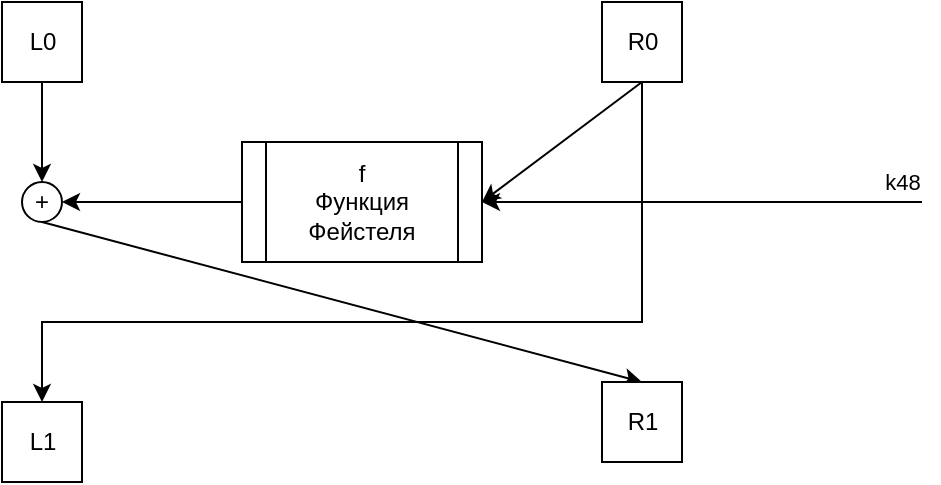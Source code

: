 <mxfile>
    <diagram id="JeN3XUHXLwPGz5JMCtcu" name="Страница 1">
        <mxGraphModel dx="549" dy="382" grid="1" gridSize="10" guides="1" tooltips="1" connect="1" arrows="1" fold="1" page="1" pageScale="1" pageWidth="1654" pageHeight="2336" math="0" shadow="0">
            <root>
                <mxCell id="0"/>
                <mxCell id="1" parent="0"/>
                <mxCell id="107" style="edgeStyle=none;html=1;exitX=0.5;exitY=1;exitDx=0;exitDy=0;entryX=0.5;entryY=0;entryDx=0;entryDy=0;" edge="1" parent="1" source="88" target="106">
                    <mxGeometry relative="1" as="geometry"/>
                </mxCell>
                <mxCell id="88" value="L0" style="html=1;dashed=0;whitespace=wrap;" parent="1" vertex="1">
                    <mxGeometry x="40" y="40" width="40" height="40" as="geometry"/>
                </mxCell>
                <mxCell id="109" style="edgeStyle=none;html=1;exitX=0.5;exitY=1;exitDx=0;exitDy=0;entryX=1;entryY=0.5;entryDx=0;entryDy=0;" edge="1" parent="1" source="89" target="117">
                    <mxGeometry relative="1" as="geometry">
                        <mxPoint x="280" y="140" as="targetPoint"/>
                    </mxGeometry>
                </mxCell>
                <mxCell id="110" style="edgeStyle=none;html=1;entryX=1;entryY=0.5;entryDx=0;entryDy=0;" edge="1" parent="1" target="117">
                    <mxGeometry relative="1" as="geometry">
                        <mxPoint x="500" y="140" as="sourcePoint"/>
                        <mxPoint x="280" y="140" as="targetPoint"/>
                    </mxGeometry>
                </mxCell>
                <mxCell id="111" value="k48" style="edgeLabel;html=1;align=center;verticalAlign=middle;resizable=0;points=[];" vertex="1" connectable="0" parent="110">
                    <mxGeometry x="-0.159" y="-3" relative="1" as="geometry">
                        <mxPoint x="82" y="-7" as="offset"/>
                    </mxGeometry>
                </mxCell>
                <mxCell id="115" style="edgeStyle=none;rounded=0;html=1;exitX=0.5;exitY=1;exitDx=0;exitDy=0;entryX=0.5;entryY=0;entryDx=0;entryDy=0;" edge="1" parent="1" source="89" target="112">
                    <mxGeometry relative="1" as="geometry">
                        <Array as="points">
                            <mxPoint x="360" y="200"/>
                            <mxPoint x="60" y="200"/>
                        </Array>
                    </mxGeometry>
                </mxCell>
                <mxCell id="89" value="R0" style="html=1;dashed=0;whitespace=wrap;" parent="1" vertex="1">
                    <mxGeometry x="340" y="40" width="40" height="40" as="geometry"/>
                </mxCell>
                <mxCell id="108" style="edgeStyle=none;html=1;exitX=0;exitY=0.5;exitDx=0;exitDy=0;entryX=1;entryY=0.5;entryDx=0;entryDy=0;" edge="1" parent="1" source="117" target="106">
                    <mxGeometry relative="1" as="geometry">
                        <mxPoint x="160" y="140" as="sourcePoint"/>
                    </mxGeometry>
                </mxCell>
                <mxCell id="116" style="edgeStyle=none;rounded=0;html=1;exitX=0.5;exitY=1;exitDx=0;exitDy=0;entryX=0.5;entryY=0;entryDx=0;entryDy=0;" edge="1" parent="1" source="106" target="113">
                    <mxGeometry relative="1" as="geometry"/>
                </mxCell>
                <mxCell id="106" value="+" style="ellipse;whiteSpace=wrap;html=1;" vertex="1" parent="1">
                    <mxGeometry x="50" y="130" width="20" height="20" as="geometry"/>
                </mxCell>
                <mxCell id="112" value="L1" style="html=1;dashed=0;whitespace=wrap;" vertex="1" parent="1">
                    <mxGeometry x="40" y="240" width="40" height="40" as="geometry"/>
                </mxCell>
                <mxCell id="113" value="R1" style="html=1;dashed=0;whitespace=wrap;" vertex="1" parent="1">
                    <mxGeometry x="340" y="230" width="40" height="40" as="geometry"/>
                </mxCell>
                <mxCell id="117" value="f&lt;br&gt;Функция Фейстеля" style="shape=process;whiteSpace=wrap;html=1;backgroundOutline=1;" vertex="1" parent="1">
                    <mxGeometry x="160" y="110" width="120" height="60" as="geometry"/>
                </mxCell>
            </root>
        </mxGraphModel>
    </diagram>
</mxfile>